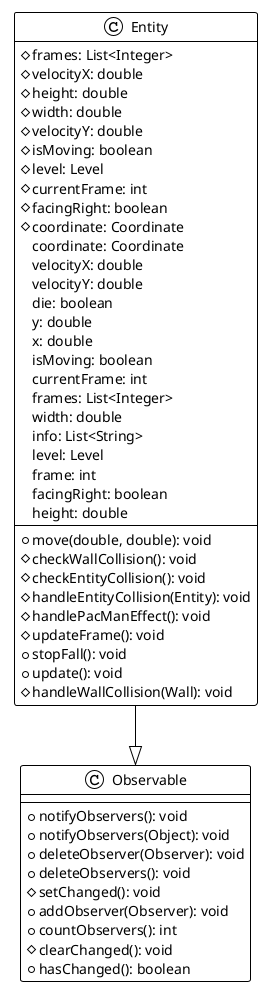 @startuml

!theme plain
top to bottom direction
skinparam linetype ortho

class Entity {
  # frames: List<Integer>
  # velocityX: double
  # height: double
  # width: double
  # velocityY: double
  # isMoving: boolean
  # level: Level
  # currentFrame: int
  # facingRight: boolean
  # coordinate: Coordinate
  + move(double, double): void
  # checkWallCollision(): void
  # checkEntityCollision(): void
  # handleEntityCollision(Entity): void
  # handlePacManEffect(): void
  # updateFrame(): void
  + stopFall(): void
  + update(): void
  # handleWallCollision(Wall): void
   coordinate: Coordinate
   velocityX: double
   velocityY: double
   die: boolean
   y: double
   x: double
   isMoving: boolean
   currentFrame: int
   frames: List<Integer>
   width: double
   info: List<String>
   level: Level
   frame: int
   facingRight: boolean
   height: double
}
class Observable {
  + notifyObservers(): void
  + notifyObservers(Object): void
  + deleteObserver(Observer): void
  + deleteObservers(): void
  # setChanged(): void
  + addObserver(Observer): void
  + countObservers(): int
  # clearChanged(): void
  + hasChanged(): boolean
}

Entity --|> Observable

@enduml
